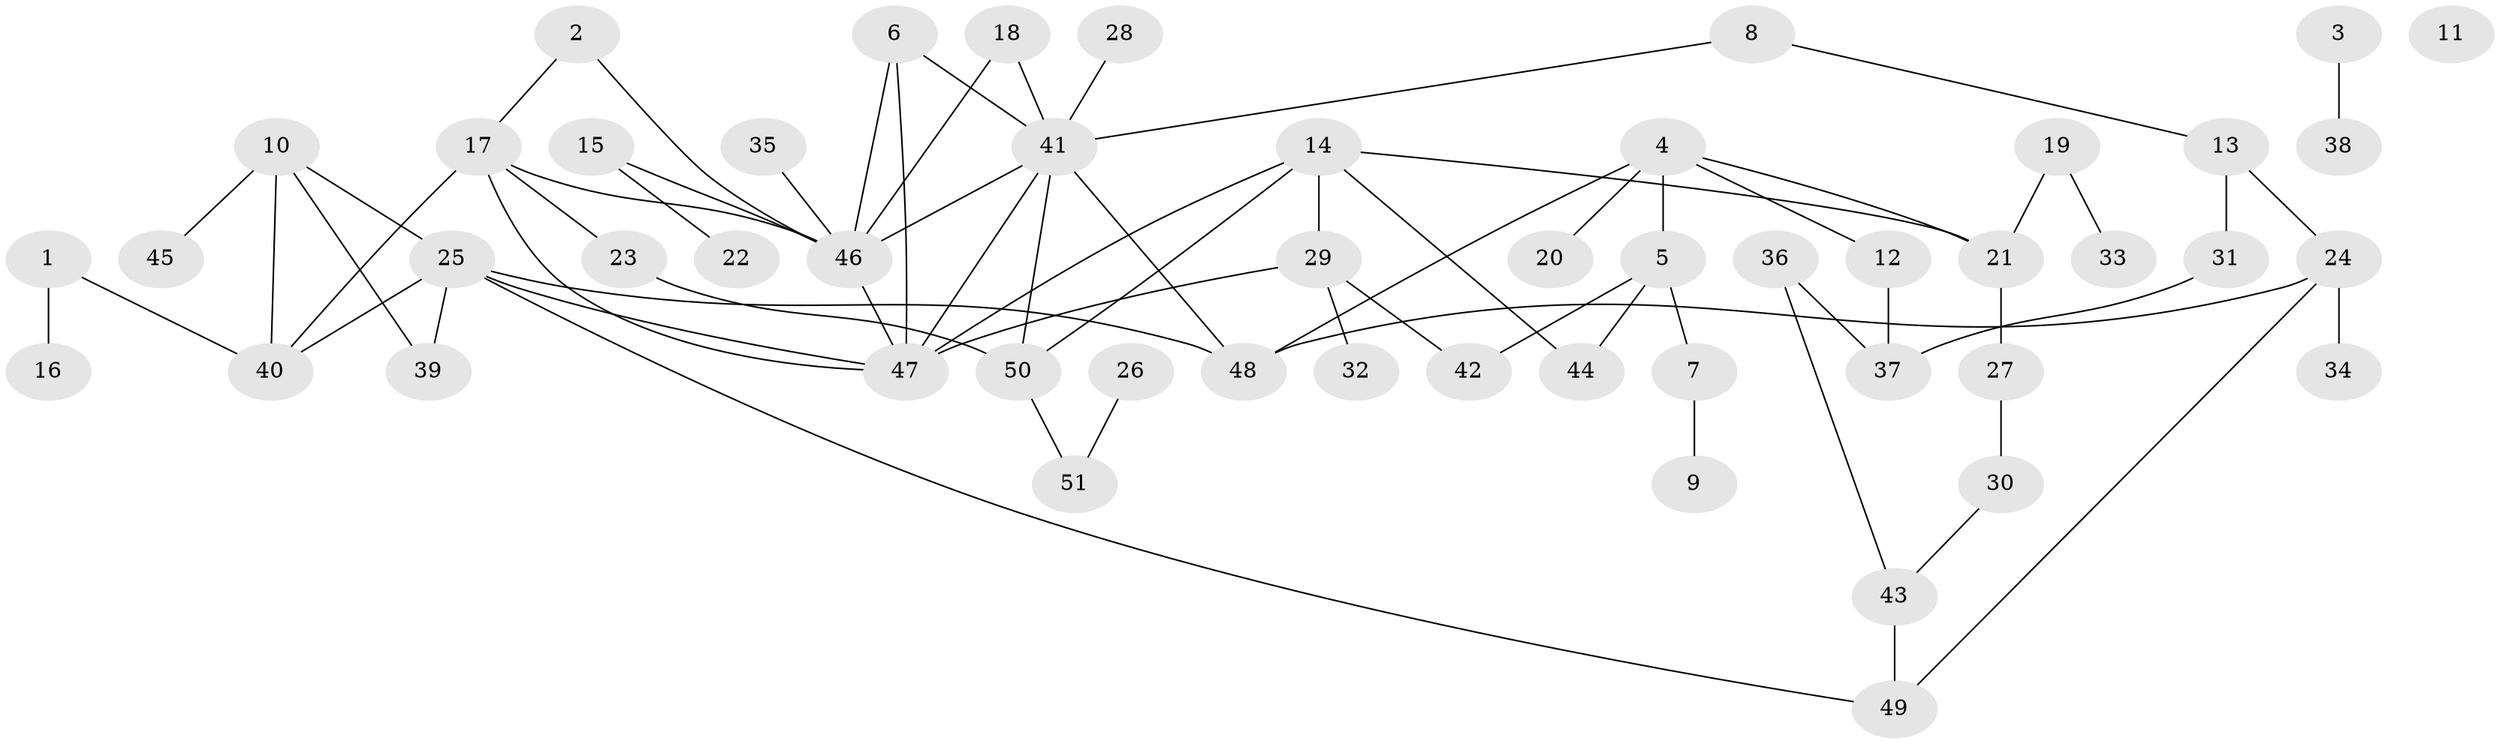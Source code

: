 // coarse degree distribution, {2: 0.2857142857142857, 1: 0.3142857142857143, 5: 0.02857142857142857, 4: 0.17142857142857143, 10: 0.02857142857142857, 3: 0.05714285714285714, 0: 0.02857142857142857, 7: 0.02857142857142857, 6: 0.02857142857142857, 9: 0.02857142857142857}
// Generated by graph-tools (version 1.1) at 2025/16/03/04/25 18:16:31]
// undirected, 51 vertices, 69 edges
graph export_dot {
graph [start="1"]
  node [color=gray90,style=filled];
  1;
  2;
  3;
  4;
  5;
  6;
  7;
  8;
  9;
  10;
  11;
  12;
  13;
  14;
  15;
  16;
  17;
  18;
  19;
  20;
  21;
  22;
  23;
  24;
  25;
  26;
  27;
  28;
  29;
  30;
  31;
  32;
  33;
  34;
  35;
  36;
  37;
  38;
  39;
  40;
  41;
  42;
  43;
  44;
  45;
  46;
  47;
  48;
  49;
  50;
  51;
  1 -- 16;
  1 -- 40;
  2 -- 17;
  2 -- 46;
  3 -- 38;
  4 -- 5;
  4 -- 12;
  4 -- 20;
  4 -- 21;
  4 -- 48;
  5 -- 7;
  5 -- 42;
  5 -- 44;
  6 -- 41;
  6 -- 46;
  6 -- 47;
  7 -- 9;
  8 -- 13;
  8 -- 41;
  10 -- 25;
  10 -- 39;
  10 -- 40;
  10 -- 45;
  12 -- 37;
  13 -- 24;
  13 -- 31;
  14 -- 21;
  14 -- 29;
  14 -- 44;
  14 -- 47;
  14 -- 50;
  15 -- 22;
  15 -- 46;
  17 -- 23;
  17 -- 40;
  17 -- 46;
  17 -- 47;
  18 -- 41;
  18 -- 46;
  19 -- 21;
  19 -- 33;
  21 -- 27;
  23 -- 50;
  24 -- 34;
  24 -- 48;
  24 -- 49;
  25 -- 39;
  25 -- 40;
  25 -- 47;
  25 -- 48;
  25 -- 49;
  26 -- 51;
  27 -- 30;
  28 -- 41;
  29 -- 32;
  29 -- 42;
  29 -- 47;
  30 -- 43;
  31 -- 37;
  35 -- 46;
  36 -- 37;
  36 -- 43;
  41 -- 46;
  41 -- 47;
  41 -- 48;
  41 -- 50;
  43 -- 49;
  46 -- 47;
  50 -- 51;
}
